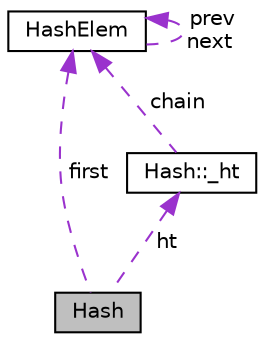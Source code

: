 digraph "Hash"
{
  edge [fontname="Helvetica",fontsize="10",labelfontname="Helvetica",labelfontsize="10"];
  node [fontname="Helvetica",fontsize="10",shape=record];
  Node1 [label="Hash",height=0.2,width=0.4,color="black", fillcolor="grey75", style="filled", fontcolor="black"];
  Node2 -> Node1 [dir="back",color="darkorchid3",fontsize="10",style="dashed",label=" ht" ];
  Node2 [label="Hash::_ht",height=0.2,width=0.4,color="black", fillcolor="white", style="filled",URL="$structHash_1_1__ht.html"];
  Node3 -> Node2 [dir="back",color="darkorchid3",fontsize="10",style="dashed",label=" chain" ];
  Node3 [label="HashElem",height=0.2,width=0.4,color="black", fillcolor="white", style="filled",URL="$structHashElem.html"];
  Node3 -> Node3 [dir="back",color="darkorchid3",fontsize="10",style="dashed",label=" prev\nnext" ];
  Node3 -> Node1 [dir="back",color="darkorchid3",fontsize="10",style="dashed",label=" first" ];
}

